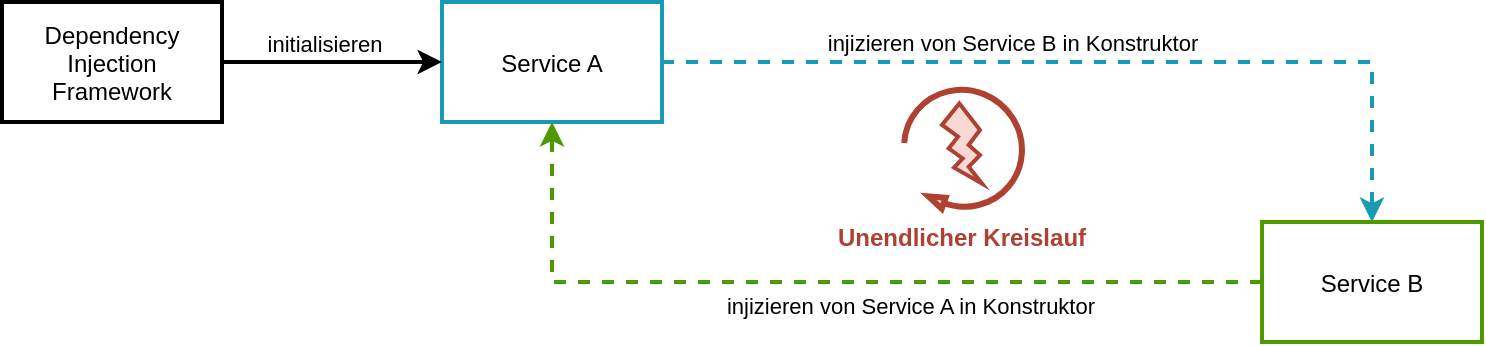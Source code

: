 <mxfile version="16.5.1" type="device"><diagram id="8oHUZx4iQQ7LGAmNdcCH" name="Seite-1"><mxGraphModel dx="813" dy="495" grid="1" gridSize="10" guides="1" tooltips="1" connect="1" arrows="1" fold="1" page="1" pageScale="1" pageWidth="827" pageHeight="1169" math="0" shadow="0"><root><mxCell id="0"/><mxCell id="1" parent="0"/><mxCell id="-QZb2_tZIyOy6iwrTu6z-32" value="injizieren von Service B in Konstruktor" style="edgeStyle=orthogonalEdgeStyle;rounded=0;orthogonalLoop=1;jettySize=auto;html=0;strokeWidth=2;dashed=1;strokeColor=#189AB4;fillColor=#ffe6cc;" edge="1" parent="1" source="-QZb2_tZIyOy6iwrTu6z-19" target="-QZb2_tZIyOy6iwrTu6z-21"><mxGeometry x="-0.194" y="10" relative="1" as="geometry"><mxPoint x="382" y="440.0" as="sourcePoint"/><mxPoint x="692" y="520" as="targetPoint"/><mxPoint as="offset"/></mxGeometry></mxCell><mxCell id="-QZb2_tZIyOy6iwrTu6z-19" value="Service A" style="rounded=0;fillColor=none;strokeColor=#189AB4;strokeWidth=2;" vertex="1" parent="1"><mxGeometry x="250" y="410" width="110" height="60" as="geometry"/></mxCell><mxCell id="-QZb2_tZIyOy6iwrTu6z-34" style="edgeStyle=orthogonalEdgeStyle;rounded=0;orthogonalLoop=1;jettySize=auto;html=0;entryX=0.5;entryY=1;entryDx=0;entryDy=0;dashed=1;strokeWidth=2;strokeColor=#4D9900;fillColor=#dae8fc;" edge="1" parent="1" source="-QZb2_tZIyOy6iwrTu6z-21" target="-QZb2_tZIyOy6iwrTu6z-19"><mxGeometry relative="1" as="geometry"/></mxCell><mxCell id="-QZb2_tZIyOy6iwrTu6z-35" value="injizieren von Service A in Konstruktor" style="edgeLabel;html=1;align=center;verticalAlign=middle;resizable=0;points=[];" vertex="1" connectable="0" parent="-QZb2_tZIyOy6iwrTu6z-34"><mxGeometry x="-0.316" relative="1" as="geometry"><mxPoint x="-27" y="12" as="offset"/></mxGeometry></mxCell><mxCell id="-QZb2_tZIyOy6iwrTu6z-21" value="Service B" style="rounded=0;fillColor=none;strokeColor=#4D9900;strokeWidth=2;" vertex="1" parent="1"><mxGeometry x="660" y="520" width="110" height="60" as="geometry"/></mxCell><mxCell id="-QZb2_tZIyOy6iwrTu6z-29" style="edgeStyle=orthogonalEdgeStyle;rounded=0;orthogonalLoop=1;jettySize=auto;html=0;strokeWidth=2;" edge="1" parent="1" source="-QZb2_tZIyOy6iwrTu6z-31" target="-QZb2_tZIyOy6iwrTu6z-19"><mxGeometry relative="1" as="geometry"/></mxCell><mxCell id="-QZb2_tZIyOy6iwrTu6z-30" value="initialisieren" style="edgeLabel;html=1;align=center;verticalAlign=middle;resizable=0;points=[];" vertex="1" connectable="0" parent="-QZb2_tZIyOy6iwrTu6z-29"><mxGeometry x="-0.097" y="1" relative="1" as="geometry"><mxPoint x="1" y="-8" as="offset"/></mxGeometry></mxCell><mxCell id="-QZb2_tZIyOy6iwrTu6z-31" value="Dependency&#10;Injection&#10;Framework" style="rounded=0;fillColor=none;strokeColor=#000000;strokeWidth=2;" vertex="1" parent="1"><mxGeometry x="30" y="410" width="110" height="60" as="geometry"/></mxCell><mxCell id="-QZb2_tZIyOy6iwrTu6z-38" value="" style="group" vertex="1" connectable="0" parent="1"><mxGeometry x="420" y="441.998" width="180" height="101.782" as="geometry"/></mxCell><mxCell id="-QZb2_tZIyOy6iwrTu6z-27" value="" style="verticalLabelPosition=bottom;html=1;verticalAlign=top;strokeWidth=3;shape=mxgraph.lean_mapping.physical_pull;pointerEvents=1;rotation=-55;flipH=1;fillColor=#fad9d5;strokeColor=#ae4132;" vertex="1" parent="-QZb2_tZIyOy6iwrTu6z-38"><mxGeometry x="60.0" y="11.782" width="60" height="60" as="geometry"/></mxCell><mxCell id="-QZb2_tZIyOy6iwrTu6z-28" value="" style="verticalLabelPosition=bottom;verticalAlign=top;html=1;shape=mxgraph.basic.flash;strokeWidth=2;fillColor=#fad9d5;flipH=1;strokeColor=#ae4132;" vertex="1" parent="-QZb2_tZIyOy6iwrTu6z-38"><mxGeometry x="80.0" y="18.782" width="20" height="40" as="geometry"/></mxCell><mxCell id="-QZb2_tZIyOy6iwrTu6z-36" value="Unendlicher Kreislauf" style="text;strokeColor=none;fillColor=none;align=center;verticalAlign=middle;rounded=0;fontColor=#AE4132;fontStyle=1" vertex="1" parent="-QZb2_tZIyOy6iwrTu6z-38"><mxGeometry y="69.782" width="180" height="30" as="geometry"/></mxCell></root></mxGraphModel></diagram></mxfile>